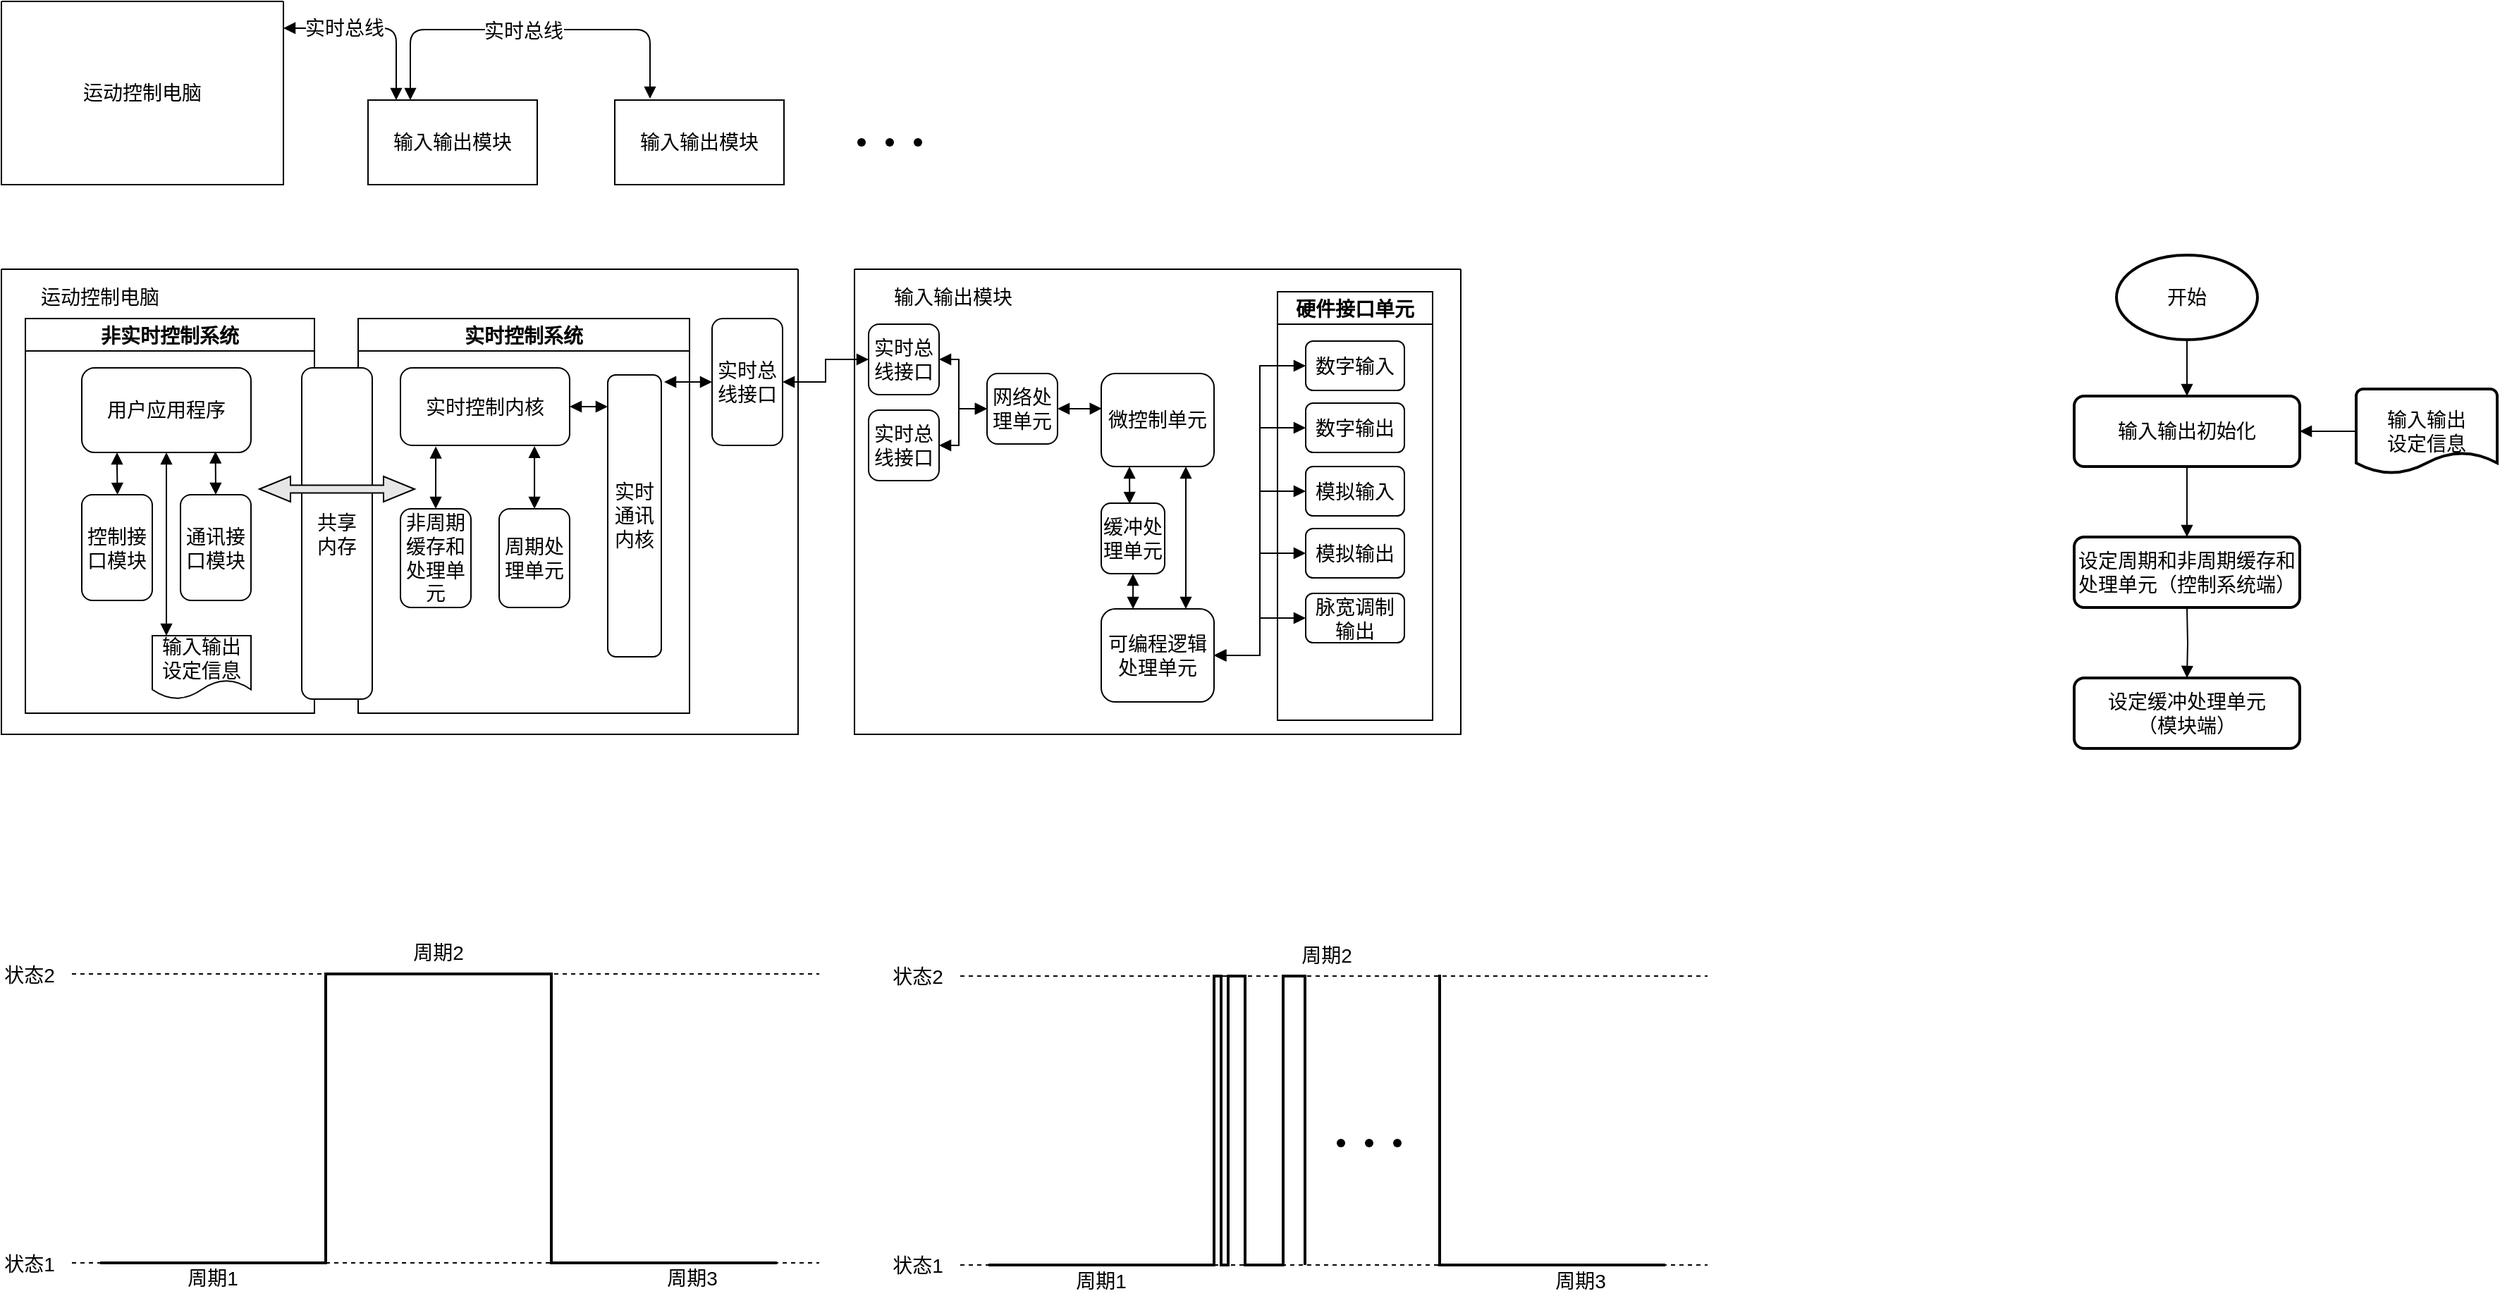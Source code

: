 <mxfile version="14.9.4" type="github">
  <diagram id="R-m6Tb4T8tBQgtUXP2a2" name="Page-1">
    <mxGraphModel dx="1233" dy="899" grid="1" gridSize="10" guides="1" tooltips="1" connect="1" arrows="1" fold="1" page="1" pageScale="1" pageWidth="2336" pageHeight="1654" math="0" shadow="0">
      <root>
        <mxCell id="0" />
        <mxCell id="1" parent="0" visible="0" />
        <mxCell id="tKbJSPr6s4l4xf4vFSdI-1" value="sketch" parent="0" />
        <mxCell id="tKbJSPr6s4l4xf4vFSdI-3" value="" style="swimlane;startSize=0;" vertex="1" parent="tKbJSPr6s4l4xf4vFSdI-1">
          <mxGeometry x="40" y="40" width="200" height="130" as="geometry">
            <mxRectangle width="50" height="40" as="alternateBounds" />
          </mxGeometry>
        </mxCell>
        <mxCell id="tKbJSPr6s4l4xf4vFSdI-7" value="运动控制电脑" style="text;html=1;strokeColor=none;fillColor=none;align=center;verticalAlign=middle;whiteSpace=wrap;rounded=0;fontSize=14;" vertex="1" parent="tKbJSPr6s4l4xf4vFSdI-3">
          <mxGeometry x="50" y="55" width="100" height="20" as="geometry" />
        </mxCell>
        <mxCell id="tKbJSPr6s4l4xf4vFSdI-9" value="输入输出模块" style="rounded=0;whiteSpace=wrap;html=1;fontSize=14;" vertex="1" parent="tKbJSPr6s4l4xf4vFSdI-1">
          <mxGeometry x="300" y="110" width="120" height="60" as="geometry" />
        </mxCell>
        <mxCell id="tKbJSPr6s4l4xf4vFSdI-10" value="输入输出模块" style="rounded=0;whiteSpace=wrap;html=1;fontSize=14;" vertex="1" parent="tKbJSPr6s4l4xf4vFSdI-1">
          <mxGeometry x="475" y="110" width="120" height="60" as="geometry" />
        </mxCell>
        <mxCell id="tKbJSPr6s4l4xf4vFSdI-18" value="" style="edgeStyle=segmentEdgeStyle;endArrow=block;html=1;fontSize=14;exitX=1;exitY=0.146;exitDx=0;exitDy=0;exitPerimeter=0;startArrow=block;startFill=1;endFill=1;" edge="1" parent="tKbJSPr6s4l4xf4vFSdI-1" source="tKbJSPr6s4l4xf4vFSdI-3" target="tKbJSPr6s4l4xf4vFSdI-9">
          <mxGeometry width="50" height="50" relative="1" as="geometry">
            <mxPoint x="380" y="330" as="sourcePoint" />
            <mxPoint x="320" y="105" as="targetPoint" />
            <Array as="points">
              <mxPoint x="320" y="59" />
            </Array>
          </mxGeometry>
        </mxCell>
        <mxCell id="tKbJSPr6s4l4xf4vFSdI-25" value="实时总线" style="edgeLabel;html=1;align=center;verticalAlign=middle;resizable=0;points=[];fontSize=14;" vertex="1" connectable="0" parent="tKbJSPr6s4l4xf4vFSdI-18">
          <mxGeometry x="-0.35" relative="1" as="geometry">
            <mxPoint as="offset" />
          </mxGeometry>
        </mxCell>
        <mxCell id="tKbJSPr6s4l4xf4vFSdI-19" value="" style="edgeStyle=segmentEdgeStyle;endArrow=block;html=1;fontSize=14;exitX=0.25;exitY=0;exitDx=0;exitDy=0;startArrow=block;startFill=1;endFill=1;" edge="1" parent="tKbJSPr6s4l4xf4vFSdI-1" source="tKbJSPr6s4l4xf4vFSdI-9">
          <mxGeometry width="50" height="50" relative="1" as="geometry">
            <mxPoint x="360" y="68.98" as="sourcePoint" />
            <mxPoint x="500" y="109" as="targetPoint" />
            <Array as="points">
              <mxPoint x="330" y="60" />
              <mxPoint x="500" y="60" />
            </Array>
          </mxGeometry>
        </mxCell>
        <mxCell id="tKbJSPr6s4l4xf4vFSdI-24" value="实时总线" style="edgeLabel;html=1;align=center;verticalAlign=middle;resizable=0;points=[];fontSize=14;" vertex="1" connectable="0" parent="tKbJSPr6s4l4xf4vFSdI-19">
          <mxGeometry x="0.049" y="-1" relative="1" as="geometry">
            <mxPoint x="-11" as="offset" />
          </mxGeometry>
        </mxCell>
        <mxCell id="tKbJSPr6s4l4xf4vFSdI-189" value="" style="group" vertex="1" connectable="0" parent="tKbJSPr6s4l4xf4vFSdI-1">
          <mxGeometry x="630" y="120" width="80" height="40" as="geometry" />
        </mxCell>
        <mxCell id="tKbJSPr6s4l4xf4vFSdI-21" value="" style="shape=waypoint;sketch=0;fillStyle=solid;size=6;pointerEvents=1;points=[];fillColor=none;resizable=0;rotatable=0;perimeter=centerPerimeter;snapToPoint=1;fontSize=14;" vertex="1" parent="tKbJSPr6s4l4xf4vFSdI-189">
          <mxGeometry width="40" height="40" as="geometry" />
        </mxCell>
        <mxCell id="tKbJSPr6s4l4xf4vFSdI-22" value="" style="shape=waypoint;sketch=0;fillStyle=solid;size=6;pointerEvents=1;points=[];fillColor=none;resizable=0;rotatable=0;perimeter=centerPerimeter;snapToPoint=1;fontSize=14;" vertex="1" parent="tKbJSPr6s4l4xf4vFSdI-189">
          <mxGeometry x="20" width="40" height="40" as="geometry" />
        </mxCell>
        <mxCell id="tKbJSPr6s4l4xf4vFSdI-23" value="" style="shape=waypoint;sketch=0;fillStyle=solid;size=6;pointerEvents=1;points=[];fillColor=none;resizable=0;rotatable=0;perimeter=centerPerimeter;snapToPoint=1;fontSize=14;" vertex="1" parent="tKbJSPr6s4l4xf4vFSdI-189">
          <mxGeometry x="40" width="40" height="40" as="geometry" />
        </mxCell>
        <mxCell id="tKbJSPr6s4l4xf4vFSdI-26" value="structure" parent="0" />
        <mxCell id="tKbJSPr6s4l4xf4vFSdI-27" value="" style="swimlane;startSize=0;" vertex="1" parent="tKbJSPr6s4l4xf4vFSdI-26">
          <mxGeometry x="40" y="230" width="565" height="330" as="geometry">
            <mxRectangle x="35" y="340" width="50" height="40" as="alternateBounds" />
          </mxGeometry>
        </mxCell>
        <mxCell id="tKbJSPr6s4l4xf4vFSdI-28" value="运动控制电脑" style="text;html=1;strokeColor=none;fillColor=none;align=center;verticalAlign=middle;whiteSpace=wrap;rounded=0;fontSize=14;" vertex="1" parent="tKbJSPr6s4l4xf4vFSdI-27">
          <mxGeometry x="20" y="10" width="100" height="20" as="geometry" />
        </mxCell>
        <mxCell id="tKbJSPr6s4l4xf4vFSdI-32" value="非实时控制系统" style="swimlane;fontSize=14;" vertex="1" parent="tKbJSPr6s4l4xf4vFSdI-27">
          <mxGeometry x="17" y="35" width="205" height="280" as="geometry">
            <mxRectangle x="15" y="35" width="130" height="23" as="alternateBounds" />
          </mxGeometry>
        </mxCell>
        <mxCell id="tKbJSPr6s4l4xf4vFSdI-62" style="edgeStyle=orthogonalEdgeStyle;rounded=0;orthogonalLoop=1;jettySize=auto;html=1;exitX=0.25;exitY=1;exitDx=0;exitDy=0;entryX=0.606;entryY=0;entryDx=0;entryDy=0;entryPerimeter=0;fontSize=14;startArrow=block;startFill=1;endArrow=block;endFill=1;" edge="1" parent="tKbJSPr6s4l4xf4vFSdI-32">
          <mxGeometry relative="1" as="geometry">
            <mxPoint x="65" y="95" as="sourcePoint" />
            <mxPoint x="65.3" y="125" as="targetPoint" />
            <Array as="points">
              <mxPoint x="65" y="105" />
              <mxPoint x="65" y="105" />
            </Array>
          </mxGeometry>
        </mxCell>
        <mxCell id="tKbJSPr6s4l4xf4vFSdI-64" style="edgeStyle=orthogonalEdgeStyle;rounded=0;orthogonalLoop=1;jettySize=auto;html=1;exitX=0.5;exitY=1;exitDx=0;exitDy=0;entryX=0.143;entryY=0;entryDx=0;entryDy=0;entryPerimeter=0;fontSize=14;startArrow=block;startFill=1;endArrow=block;endFill=1;" edge="1" parent="tKbJSPr6s4l4xf4vFSdI-32" source="tKbJSPr6s4l4xf4vFSdI-37" target="tKbJSPr6s4l4xf4vFSdI-61">
          <mxGeometry relative="1" as="geometry" />
        </mxCell>
        <mxCell id="tKbJSPr6s4l4xf4vFSdI-37" value="用户应用程序" style="rounded=1;whiteSpace=wrap;html=1;fontSize=14;" vertex="1" parent="tKbJSPr6s4l4xf4vFSdI-32">
          <mxGeometry x="40" y="35" width="120" height="60" as="geometry" />
        </mxCell>
        <mxCell id="tKbJSPr6s4l4xf4vFSdI-63" style="edgeStyle=orthogonalEdgeStyle;rounded=0;orthogonalLoop=1;jettySize=auto;html=1;exitX=0.5;exitY=0;exitDx=0;exitDy=0;entryX=0.79;entryY=0.988;entryDx=0;entryDy=0;entryPerimeter=0;fontSize=14;startArrow=block;startFill=1;endArrow=block;endFill=1;" edge="1" parent="tKbJSPr6s4l4xf4vFSdI-32" source="tKbJSPr6s4l4xf4vFSdI-42" target="tKbJSPr6s4l4xf4vFSdI-37">
          <mxGeometry relative="1" as="geometry" />
        </mxCell>
        <mxCell id="tKbJSPr6s4l4xf4vFSdI-42" value="通讯接口模块" style="rounded=1;whiteSpace=wrap;html=1;fontSize=14;" vertex="1" parent="tKbJSPr6s4l4xf4vFSdI-32">
          <mxGeometry x="110" y="125" width="50" height="75" as="geometry" />
        </mxCell>
        <mxCell id="tKbJSPr6s4l4xf4vFSdI-61" value="输入输出设定信息" style="shape=document;whiteSpace=wrap;html=1;boundedLbl=1;fontSize=14;" vertex="1" parent="tKbJSPr6s4l4xf4vFSdI-32">
          <mxGeometry x="90" y="225" width="70" height="45" as="geometry" />
        </mxCell>
        <mxCell id="tKbJSPr6s4l4xf4vFSdI-41" value="控制接口模块" style="rounded=1;whiteSpace=wrap;html=1;fontSize=14;" vertex="1" parent="tKbJSPr6s4l4xf4vFSdI-32">
          <mxGeometry x="40" y="125" width="50" height="75" as="geometry" />
        </mxCell>
        <mxCell id="tKbJSPr6s4l4xf4vFSdI-75" value="" style="edgeStyle=orthogonalEdgeStyle;rounded=0;orthogonalLoop=1;jettySize=auto;html=1;fontSize=14;startArrow=block;startFill=1;fillColor=#E6E6E6;endArrow=block;endFill=1;" edge="1" parent="tKbJSPr6s4l4xf4vFSdI-27" source="tKbJSPr6s4l4xf4vFSdI-45">
          <mxGeometry relative="1" as="geometry">
            <mxPoint x="470" y="80" as="targetPoint" />
          </mxGeometry>
        </mxCell>
        <mxCell id="tKbJSPr6s4l4xf4vFSdI-45" value="实时总线接口" style="rounded=1;whiteSpace=wrap;html=1;fontSize=14;" vertex="1" parent="tKbJSPr6s4l4xf4vFSdI-27">
          <mxGeometry x="504" y="35" width="50" height="90" as="geometry" />
        </mxCell>
        <mxCell id="tKbJSPr6s4l4xf4vFSdI-34" value="实时控制系统" style="swimlane;fontSize=14;" vertex="1" parent="tKbJSPr6s4l4xf4vFSdI-27">
          <mxGeometry x="253" y="35" width="235" height="280" as="geometry">
            <mxRectangle x="260" y="35" width="120" height="23" as="alternateBounds" />
          </mxGeometry>
        </mxCell>
        <mxCell id="tKbJSPr6s4l4xf4vFSdI-46" value="实时通讯内核" style="rounded=1;whiteSpace=wrap;html=1;fontSize=14;" vertex="1" parent="tKbJSPr6s4l4xf4vFSdI-34">
          <mxGeometry x="177" y="40" width="38" height="200" as="geometry" />
        </mxCell>
        <mxCell id="tKbJSPr6s4l4xf4vFSdI-70" value="" style="edgeStyle=orthogonalEdgeStyle;rounded=0;orthogonalLoop=1;jettySize=auto;html=1;fontSize=14;startArrow=block;startFill=1;fillColor=#E6E6E6;entryX=0.209;entryY=1.014;entryDx=0;entryDy=0;entryPerimeter=0;endArrow=block;endFill=1;" edge="1" parent="tKbJSPr6s4l4xf4vFSdI-34" source="tKbJSPr6s4l4xf4vFSdI-58" target="tKbJSPr6s4l4xf4vFSdI-44">
          <mxGeometry relative="1" as="geometry" />
        </mxCell>
        <mxCell id="tKbJSPr6s4l4xf4vFSdI-58" value="非周期缓存和处理单元" style="rounded=1;whiteSpace=wrap;html=1;fontSize=14;" vertex="1" parent="tKbJSPr6s4l4xf4vFSdI-34">
          <mxGeometry x="30" y="135" width="50" height="70" as="geometry" />
        </mxCell>
        <mxCell id="tKbJSPr6s4l4xf4vFSdI-71" value="" style="edgeStyle=orthogonalEdgeStyle;rounded=0;orthogonalLoop=1;jettySize=auto;html=1;fontSize=14;startArrow=block;startFill=1;fillColor=#E6E6E6;entryX=0.792;entryY=1.008;entryDx=0;entryDy=0;entryPerimeter=0;endArrow=block;endFill=1;" edge="1" parent="tKbJSPr6s4l4xf4vFSdI-34" source="tKbJSPr6s4l4xf4vFSdI-59" target="tKbJSPr6s4l4xf4vFSdI-44">
          <mxGeometry relative="1" as="geometry" />
        </mxCell>
        <mxCell id="tKbJSPr6s4l4xf4vFSdI-59" value="周期处理单元" style="rounded=1;whiteSpace=wrap;html=1;fontSize=14;" vertex="1" parent="tKbJSPr6s4l4xf4vFSdI-34">
          <mxGeometry x="100" y="135" width="50" height="70" as="geometry" />
        </mxCell>
        <mxCell id="tKbJSPr6s4l4xf4vFSdI-74" style="edgeStyle=orthogonalEdgeStyle;rounded=0;orthogonalLoop=1;jettySize=auto;html=1;exitX=1;exitY=0.5;exitDx=0;exitDy=0;entryX=0;entryY=0.114;entryDx=0;entryDy=0;entryPerimeter=0;fontSize=14;startArrow=block;startFill=1;fillColor=#E6E6E6;endArrow=block;endFill=1;" edge="1" parent="tKbJSPr6s4l4xf4vFSdI-34" source="tKbJSPr6s4l4xf4vFSdI-44" target="tKbJSPr6s4l4xf4vFSdI-46">
          <mxGeometry relative="1" as="geometry" />
        </mxCell>
        <mxCell id="tKbJSPr6s4l4xf4vFSdI-44" value="实时控制内核" style="rounded=1;whiteSpace=wrap;html=1;fontSize=14;" vertex="1" parent="tKbJSPr6s4l4xf4vFSdI-34">
          <mxGeometry x="30" y="35" width="120" height="55" as="geometry" />
        </mxCell>
        <mxCell id="tKbJSPr6s4l4xf4vFSdI-36" value="共享&lt;br&gt;内存" style="rounded=1;whiteSpace=wrap;html=1;fontSize=14;" vertex="1" parent="tKbJSPr6s4l4xf4vFSdI-34">
          <mxGeometry x="-40" y="35" width="50" height="235" as="geometry" />
        </mxCell>
        <mxCell id="tKbJSPr6s4l4xf4vFSdI-69" value="" style="shape=doubleArrow;whiteSpace=wrap;html=1;fontSize=14;fillColor=#E6E6E6;" vertex="1" parent="tKbJSPr6s4l4xf4vFSdI-34">
          <mxGeometry x="-70" y="112" width="110" height="18" as="geometry" />
        </mxCell>
        <mxCell id="tKbJSPr6s4l4xf4vFSdI-76" value="" style="swimlane;startSize=0;" vertex="1" parent="tKbJSPr6s4l4xf4vFSdI-26">
          <mxGeometry x="645" y="230" width="430" height="330" as="geometry">
            <mxRectangle x="640" y="340" width="50" height="40" as="alternateBounds" />
          </mxGeometry>
        </mxCell>
        <mxCell id="tKbJSPr6s4l4xf4vFSdI-77" value="输入输出模块" style="text;html=1;strokeColor=none;fillColor=none;align=center;verticalAlign=middle;whiteSpace=wrap;rounded=0;fontSize=14;" vertex="1" parent="tKbJSPr6s4l4xf4vFSdI-76">
          <mxGeometry x="20" y="10" width="100" height="20" as="geometry" />
        </mxCell>
        <mxCell id="tKbJSPr6s4l4xf4vFSdI-96" value="实时总线接口" style="rounded=1;whiteSpace=wrap;html=1;fontSize=14;" vertex="1" parent="tKbJSPr6s4l4xf4vFSdI-76">
          <mxGeometry x="10" y="39" width="50" height="50" as="geometry" />
        </mxCell>
        <mxCell id="tKbJSPr6s4l4xf4vFSdI-97" value="实时总线接口" style="rounded=1;whiteSpace=wrap;html=1;fontSize=14;" vertex="1" parent="tKbJSPr6s4l4xf4vFSdI-76">
          <mxGeometry x="10" y="100" width="50" height="50" as="geometry" />
        </mxCell>
        <mxCell id="tKbJSPr6s4l4xf4vFSdI-139" value="" style="edgeStyle=orthogonalEdgeStyle;rounded=0;orthogonalLoop=1;jettySize=auto;html=1;fontSize=14;startArrow=block;startFill=1;fillColor=#E6E6E6;endArrow=block;endFill=1;" edge="1" parent="tKbJSPr6s4l4xf4vFSdI-76" source="tKbJSPr6s4l4xf4vFSdI-98" target="tKbJSPr6s4l4xf4vFSdI-97">
          <mxGeometry relative="1" as="geometry" />
        </mxCell>
        <mxCell id="tKbJSPr6s4l4xf4vFSdI-140" value="" style="edgeStyle=orthogonalEdgeStyle;rounded=0;orthogonalLoop=1;jettySize=auto;html=1;fontSize=14;startArrow=block;startFill=1;fillColor=#E6E6E6;entryX=0.005;entryY=0.376;entryDx=0;entryDy=0;entryPerimeter=0;endArrow=block;endFill=1;" edge="1" parent="tKbJSPr6s4l4xf4vFSdI-76" source="tKbJSPr6s4l4xf4vFSdI-98" target="tKbJSPr6s4l4xf4vFSdI-100">
          <mxGeometry relative="1" as="geometry" />
        </mxCell>
        <mxCell id="tKbJSPr6s4l4xf4vFSdI-148" style="edgeStyle=orthogonalEdgeStyle;rounded=0;orthogonalLoop=1;jettySize=auto;html=1;exitX=0;exitY=0.5;exitDx=0;exitDy=0;entryX=1;entryY=0.5;entryDx=0;entryDy=0;fontSize=14;startArrow=block;startFill=1;fillColor=#E6E6E6;endArrow=block;endFill=1;" edge="1" parent="tKbJSPr6s4l4xf4vFSdI-76" source="tKbJSPr6s4l4xf4vFSdI-98" target="tKbJSPr6s4l4xf4vFSdI-96">
          <mxGeometry relative="1" as="geometry" />
        </mxCell>
        <mxCell id="tKbJSPr6s4l4xf4vFSdI-98" value="网络处理单元" style="rounded=1;whiteSpace=wrap;html=1;fontSize=14;" vertex="1" parent="tKbJSPr6s4l4xf4vFSdI-76">
          <mxGeometry x="94" y="74" width="50" height="50" as="geometry" />
        </mxCell>
        <mxCell id="tKbJSPr6s4l4xf4vFSdI-141" style="edgeStyle=orthogonalEdgeStyle;rounded=0;orthogonalLoop=1;jettySize=auto;html=1;exitX=0.25;exitY=1;exitDx=0;exitDy=0;entryX=0.448;entryY=0.011;entryDx=0;entryDy=0;entryPerimeter=0;fontSize=14;startArrow=block;startFill=1;fillColor=#E6E6E6;endArrow=block;endFill=1;" edge="1" parent="tKbJSPr6s4l4xf4vFSdI-76" source="tKbJSPr6s4l4xf4vFSdI-100" target="tKbJSPr6s4l4xf4vFSdI-101">
          <mxGeometry relative="1" as="geometry" />
        </mxCell>
        <mxCell id="tKbJSPr6s4l4xf4vFSdI-100" value="微控制单元" style="rounded=1;whiteSpace=wrap;html=1;fontSize=14;" vertex="1" parent="tKbJSPr6s4l4xf4vFSdI-76">
          <mxGeometry x="175" y="74" width="80" height="66" as="geometry" />
        </mxCell>
        <mxCell id="tKbJSPr6s4l4xf4vFSdI-101" value="缓冲处理单元" style="rounded=1;whiteSpace=wrap;html=1;fontSize=14;" vertex="1" parent="tKbJSPr6s4l4xf4vFSdI-76">
          <mxGeometry x="175" y="166" width="45" height="50" as="geometry" />
        </mxCell>
        <mxCell id="tKbJSPr6s4l4xf4vFSdI-123" value="硬件接口单元" style="swimlane;fontSize=14;" vertex="1" parent="tKbJSPr6s4l4xf4vFSdI-76">
          <mxGeometry x="300" y="16" width="110" height="304" as="geometry">
            <mxRectangle x="300" y="30" width="130" height="23" as="alternateBounds" />
          </mxGeometry>
        </mxCell>
        <mxCell id="tKbJSPr6s4l4xf4vFSdI-130" value="数字输入" style="rounded=1;whiteSpace=wrap;html=1;fontSize=14;" vertex="1" parent="tKbJSPr6s4l4xf4vFSdI-123">
          <mxGeometry x="20" y="35" width="70" height="35" as="geometry" />
        </mxCell>
        <mxCell id="tKbJSPr6s4l4xf4vFSdI-132" value="数字输出" style="rounded=1;whiteSpace=wrap;html=1;fontSize=14;" vertex="1" parent="tKbJSPr6s4l4xf4vFSdI-123">
          <mxGeometry x="20" y="79" width="70" height="35" as="geometry" />
        </mxCell>
        <mxCell id="tKbJSPr6s4l4xf4vFSdI-133" value="模拟输入" style="rounded=1;whiteSpace=wrap;html=1;fontSize=14;" vertex="1" parent="tKbJSPr6s4l4xf4vFSdI-123">
          <mxGeometry x="20" y="124" width="70" height="35" as="geometry" />
        </mxCell>
        <mxCell id="tKbJSPr6s4l4xf4vFSdI-134" value="模拟输出" style="rounded=1;whiteSpace=wrap;html=1;fontSize=14;" vertex="1" parent="tKbJSPr6s4l4xf4vFSdI-123">
          <mxGeometry x="20" y="168" width="70" height="35" as="geometry" />
        </mxCell>
        <mxCell id="tKbJSPr6s4l4xf4vFSdI-143" style="edgeStyle=orthogonalEdgeStyle;rounded=0;orthogonalLoop=1;jettySize=auto;html=1;exitX=1;exitY=0.5;exitDx=0;exitDy=0;entryX=0;entryY=0.5;entryDx=0;entryDy=0;fontSize=14;startArrow=block;startFill=1;fillColor=#E6E6E6;endArrow=block;endFill=1;" edge="1" parent="tKbJSPr6s4l4xf4vFSdI-26" source="tKbJSPr6s4l4xf4vFSdI-102" target="tKbJSPr6s4l4xf4vFSdI-130">
          <mxGeometry relative="1" as="geometry" />
        </mxCell>
        <mxCell id="tKbJSPr6s4l4xf4vFSdI-144" style="edgeStyle=orthogonalEdgeStyle;rounded=0;orthogonalLoop=1;jettySize=auto;html=1;exitX=1;exitY=0.5;exitDx=0;exitDy=0;entryX=0;entryY=0.5;entryDx=0;entryDy=0;fontSize=14;startArrow=block;startFill=1;fillColor=#E6E6E6;endArrow=block;endFill=1;" edge="1" parent="tKbJSPr6s4l4xf4vFSdI-26" source="tKbJSPr6s4l4xf4vFSdI-102" target="tKbJSPr6s4l4xf4vFSdI-132">
          <mxGeometry relative="1" as="geometry" />
        </mxCell>
        <mxCell id="tKbJSPr6s4l4xf4vFSdI-145" style="edgeStyle=orthogonalEdgeStyle;rounded=0;orthogonalLoop=1;jettySize=auto;html=1;exitX=1;exitY=0.5;exitDx=0;exitDy=0;entryX=0;entryY=0.5;entryDx=0;entryDy=0;fontSize=14;startArrow=block;startFill=1;fillColor=#E6E6E6;endArrow=block;endFill=1;" edge="1" parent="tKbJSPr6s4l4xf4vFSdI-26" source="tKbJSPr6s4l4xf4vFSdI-102" target="tKbJSPr6s4l4xf4vFSdI-133">
          <mxGeometry relative="1" as="geometry" />
        </mxCell>
        <mxCell id="tKbJSPr6s4l4xf4vFSdI-146" style="edgeStyle=orthogonalEdgeStyle;rounded=0;orthogonalLoop=1;jettySize=auto;html=1;exitX=1;exitY=0.5;exitDx=0;exitDy=0;entryX=0;entryY=0.5;entryDx=0;entryDy=0;fontSize=14;startArrow=block;startFill=1;fillColor=#E6E6E6;endArrow=block;endFill=1;" edge="1" parent="tKbJSPr6s4l4xf4vFSdI-26" source="tKbJSPr6s4l4xf4vFSdI-102" target="tKbJSPr6s4l4xf4vFSdI-134">
          <mxGeometry relative="1" as="geometry" />
        </mxCell>
        <mxCell id="tKbJSPr6s4l4xf4vFSdI-147" style="edgeStyle=orthogonalEdgeStyle;rounded=0;orthogonalLoop=1;jettySize=auto;html=1;exitX=1;exitY=0.5;exitDx=0;exitDy=0;entryX=0;entryY=0.5;entryDx=0;entryDy=0;fontSize=14;startArrow=block;startFill=1;fillColor=#E6E6E6;endArrow=block;endFill=1;" edge="1" parent="tKbJSPr6s4l4xf4vFSdI-26" source="tKbJSPr6s4l4xf4vFSdI-102" target="tKbJSPr6s4l4xf4vFSdI-135">
          <mxGeometry relative="1" as="geometry" />
        </mxCell>
        <mxCell id="tKbJSPr6s4l4xf4vFSdI-102" value="可编程逻辑处理单元" style="rounded=1;whiteSpace=wrap;html=1;fontSize=14;" vertex="1" parent="tKbJSPr6s4l4xf4vFSdI-26">
          <mxGeometry x="820" y="471" width="80" height="66" as="geometry" />
        </mxCell>
        <mxCell id="tKbJSPr6s4l4xf4vFSdI-135" value="脉宽调制输出" style="rounded=1;whiteSpace=wrap;html=1;fontSize=14;" vertex="1" parent="tKbJSPr6s4l4xf4vFSdI-26">
          <mxGeometry x="965" y="460" width="70" height="35" as="geometry" />
        </mxCell>
        <mxCell id="tKbJSPr6s4l4xf4vFSdI-137" value="" style="edgeStyle=orthogonalEdgeStyle;rounded=0;orthogonalLoop=1;jettySize=auto;html=1;fontSize=14;startArrow=block;startFill=1;fillColor=#E6E6E6;entryX=0;entryY=0.5;entryDx=0;entryDy=0;endArrow=block;endFill=1;" edge="1" parent="tKbJSPr6s4l4xf4vFSdI-26" source="tKbJSPr6s4l4xf4vFSdI-45" target="tKbJSPr6s4l4xf4vFSdI-96">
          <mxGeometry relative="1" as="geometry" />
        </mxCell>
        <mxCell id="tKbJSPr6s4l4xf4vFSdI-142" style="edgeStyle=orthogonalEdgeStyle;rounded=0;orthogonalLoop=1;jettySize=auto;html=1;exitX=0.75;exitY=1;exitDx=0;exitDy=0;entryX=0.75;entryY=0;entryDx=0;entryDy=0;fontSize=14;startArrow=block;startFill=1;fillColor=#E6E6E6;endArrow=block;endFill=1;" edge="1" parent="tKbJSPr6s4l4xf4vFSdI-26" source="tKbJSPr6s4l4xf4vFSdI-100" target="tKbJSPr6s4l4xf4vFSdI-102">
          <mxGeometry relative="1" as="geometry" />
        </mxCell>
        <mxCell id="tKbJSPr6s4l4xf4vFSdI-150" style="edgeStyle=orthogonalEdgeStyle;rounded=0;orthogonalLoop=1;jettySize=auto;html=1;exitX=0.5;exitY=1;exitDx=0;exitDy=0;entryX=0.282;entryY=0;entryDx=0;entryDy=0;entryPerimeter=0;fontSize=14;startArrow=block;startFill=1;fillColor=#E6E6E6;endArrow=block;endFill=1;" edge="1" parent="tKbJSPr6s4l4xf4vFSdI-26" source="tKbJSPr6s4l4xf4vFSdI-101" target="tKbJSPr6s4l4xf4vFSdI-102">
          <mxGeometry relative="1" as="geometry" />
        </mxCell>
        <mxCell id="tKbJSPr6s4l4xf4vFSdI-151" value="pulse" parent="0" />
        <mxCell id="tKbJSPr6s4l4xf4vFSdI-153" value="" style="line;strokeWidth=1;html=1;fontSize=14;fillColor=#E6E6E6;dashed=1;" vertex="1" parent="tKbJSPr6s4l4xf4vFSdI-151">
          <mxGeometry x="90" y="930" width="530" height="10" as="geometry" />
        </mxCell>
        <mxCell id="tKbJSPr6s4l4xf4vFSdI-154" value="状态1" style="text;html=1;strokeColor=none;fillColor=none;align=center;verticalAlign=middle;whiteSpace=wrap;rounded=0;dashed=1;fontSize=14;" vertex="1" parent="tKbJSPr6s4l4xf4vFSdI-151">
          <mxGeometry x="40" y="925.5" width="40" height="20" as="geometry" />
        </mxCell>
        <mxCell id="tKbJSPr6s4l4xf4vFSdI-155" value="" style="line;strokeWidth=1;html=1;fontSize=14;fillColor=#E6E6E6;dashed=1;" vertex="1" parent="tKbJSPr6s4l4xf4vFSdI-151">
          <mxGeometry x="90" y="725" width="530" height="10" as="geometry" />
        </mxCell>
        <mxCell id="tKbJSPr6s4l4xf4vFSdI-156" value="状态2" style="text;html=1;strokeColor=none;fillColor=none;align=center;verticalAlign=middle;whiteSpace=wrap;rounded=0;dashed=1;fontSize=14;" vertex="1" parent="tKbJSPr6s4l4xf4vFSdI-151">
          <mxGeometry x="40" y="720.5" width="40" height="20" as="geometry" />
        </mxCell>
        <mxCell id="tKbJSPr6s4l4xf4vFSdI-158" value="" style="line;strokeWidth=2;html=1;fontSize=14;fillColor=#E6E6E6;" vertex="1" parent="tKbJSPr6s4l4xf4vFSdI-151">
          <mxGeometry x="110" y="930" width="160" height="10" as="geometry" />
        </mxCell>
        <mxCell id="tKbJSPr6s4l4xf4vFSdI-159" value="" style="line;strokeWidth=2;direction=south;html=1;fontSize=14;fillColor=#E6E6E6;shadow=0;" vertex="1" parent="tKbJSPr6s4l4xf4vFSdI-151">
          <mxGeometry x="265" y="730" width="10" height="206" as="geometry" />
        </mxCell>
        <mxCell id="tKbJSPr6s4l4xf4vFSdI-161" value="" style="line;strokeWidth=2;html=1;fontSize=14;fillColor=#E6E6E6;" vertex="1" parent="tKbJSPr6s4l4xf4vFSdI-151">
          <mxGeometry x="269" y="725" width="161" height="10" as="geometry" />
        </mxCell>
        <mxCell id="tKbJSPr6s4l4xf4vFSdI-163" value="" style="line;strokeWidth=2;direction=south;html=1;fontSize=14;fillColor=#E6E6E6;shadow=0;" vertex="1" parent="tKbJSPr6s4l4xf4vFSdI-151">
          <mxGeometry x="425" y="729" width="10" height="206" as="geometry" />
        </mxCell>
        <mxCell id="tKbJSPr6s4l4xf4vFSdI-164" value="" style="line;strokeWidth=2;html=1;fontSize=14;fillColor=#E6E6E6;" vertex="1" parent="tKbJSPr6s4l4xf4vFSdI-151">
          <mxGeometry x="429" y="930" width="161" height="10" as="geometry" />
        </mxCell>
        <mxCell id="tKbJSPr6s4l4xf4vFSdI-165" value="周期1" style="text;html=1;strokeColor=none;fillColor=none;align=center;verticalAlign=middle;whiteSpace=wrap;rounded=0;dashed=1;fontSize=14;" vertex="1" parent="tKbJSPr6s4l4xf4vFSdI-151">
          <mxGeometry x="170" y="936" width="40" height="20" as="geometry" />
        </mxCell>
        <mxCell id="tKbJSPr6s4l4xf4vFSdI-166" value="周期2" style="text;html=1;strokeColor=none;fillColor=none;align=center;verticalAlign=middle;whiteSpace=wrap;rounded=0;dashed=1;fontSize=14;" vertex="1" parent="tKbJSPr6s4l4xf4vFSdI-151">
          <mxGeometry x="329.5" y="705" width="40" height="20" as="geometry" />
        </mxCell>
        <mxCell id="tKbJSPr6s4l4xf4vFSdI-167" value="周期3" style="text;html=1;strokeColor=none;fillColor=none;align=center;verticalAlign=middle;whiteSpace=wrap;rounded=0;dashed=1;fontSize=14;" vertex="1" parent="tKbJSPr6s4l4xf4vFSdI-151">
          <mxGeometry x="510" y="936" width="40" height="20" as="geometry" />
        </mxCell>
        <mxCell id="tKbJSPr6s4l4xf4vFSdI-168" value="" style="line;strokeWidth=1;html=1;fontSize=14;fillColor=#E6E6E6;dashed=1;" vertex="1" parent="tKbJSPr6s4l4xf4vFSdI-151">
          <mxGeometry x="720" y="931.5" width="530" height="10" as="geometry" />
        </mxCell>
        <mxCell id="tKbJSPr6s4l4xf4vFSdI-169" value="状态1" style="text;html=1;strokeColor=none;fillColor=none;align=center;verticalAlign=middle;whiteSpace=wrap;rounded=0;dashed=1;fontSize=14;" vertex="1" parent="tKbJSPr6s4l4xf4vFSdI-151">
          <mxGeometry x="670" y="927" width="40" height="20" as="geometry" />
        </mxCell>
        <mxCell id="tKbJSPr6s4l4xf4vFSdI-170" value="" style="line;strokeWidth=1;html=1;fontSize=14;fillColor=#E6E6E6;dashed=1;" vertex="1" parent="tKbJSPr6s4l4xf4vFSdI-151">
          <mxGeometry x="720" y="726.5" width="530" height="10" as="geometry" />
        </mxCell>
        <mxCell id="tKbJSPr6s4l4xf4vFSdI-171" value="状态2" style="text;html=1;strokeColor=none;fillColor=none;align=center;verticalAlign=middle;whiteSpace=wrap;rounded=0;dashed=1;fontSize=14;" vertex="1" parent="tKbJSPr6s4l4xf4vFSdI-151">
          <mxGeometry x="670" y="722" width="40" height="20" as="geometry" />
        </mxCell>
        <mxCell id="tKbJSPr6s4l4xf4vFSdI-172" value="" style="line;strokeWidth=2;html=1;fontSize=14;fillColor=#E6E6E6;" vertex="1" parent="tKbJSPr6s4l4xf4vFSdI-151">
          <mxGeometry x="740" y="931.5" width="160" height="10" as="geometry" />
        </mxCell>
        <mxCell id="tKbJSPr6s4l4xf4vFSdI-173" value="" style="line;strokeWidth=2;direction=south;html=1;fontSize=14;fillColor=#E6E6E6;shadow=0;" vertex="1" parent="tKbJSPr6s4l4xf4vFSdI-151">
          <mxGeometry x="895" y="731.5" width="10" height="206" as="geometry" />
        </mxCell>
        <mxCell id="tKbJSPr6s4l4xf4vFSdI-175" value="" style="line;strokeWidth=2;direction=south;html=1;fontSize=14;fillColor=#E6E6E6;shadow=0;" vertex="1" parent="tKbJSPr6s4l4xf4vFSdI-151">
          <mxGeometry x="1055" y="730.5" width="10" height="206" as="geometry" />
        </mxCell>
        <mxCell id="tKbJSPr6s4l4xf4vFSdI-176" value="" style="line;strokeWidth=2;html=1;fontSize=14;fillColor=#E6E6E6;" vertex="1" parent="tKbJSPr6s4l4xf4vFSdI-151">
          <mxGeometry x="1059" y="931.5" width="161" height="10" as="geometry" />
        </mxCell>
        <mxCell id="tKbJSPr6s4l4xf4vFSdI-177" value="周期1" style="text;html=1;strokeColor=none;fillColor=none;align=center;verticalAlign=middle;whiteSpace=wrap;rounded=0;dashed=1;fontSize=14;" vertex="1" parent="tKbJSPr6s4l4xf4vFSdI-151">
          <mxGeometry x="800" y="937.5" width="40" height="20" as="geometry" />
        </mxCell>
        <mxCell id="tKbJSPr6s4l4xf4vFSdI-178" value="周期2" style="text;html=1;strokeColor=none;fillColor=none;align=center;verticalAlign=middle;whiteSpace=wrap;rounded=0;dashed=1;fontSize=14;" vertex="1" parent="tKbJSPr6s4l4xf4vFSdI-151">
          <mxGeometry x="959.5" y="706.5" width="40" height="20" as="geometry" />
        </mxCell>
        <mxCell id="tKbJSPr6s4l4xf4vFSdI-179" value="周期3" style="text;html=1;strokeColor=none;fillColor=none;align=center;verticalAlign=middle;whiteSpace=wrap;rounded=0;dashed=1;fontSize=14;" vertex="1" parent="tKbJSPr6s4l4xf4vFSdI-151">
          <mxGeometry x="1140" y="937.5" width="40" height="20" as="geometry" />
        </mxCell>
        <mxCell id="tKbJSPr6s4l4xf4vFSdI-180" value="" style="line;strokeWidth=2;direction=south;html=1;fontSize=14;fillColor=#E6E6E6;shadow=0;" vertex="1" parent="tKbJSPr6s4l4xf4vFSdI-151">
          <mxGeometry x="900" y="731.5" width="10" height="206" as="geometry" />
        </mxCell>
        <mxCell id="tKbJSPr6s4l4xf4vFSdI-181" value="" style="line;strokeWidth=2;direction=south;html=1;fontSize=14;fillColor=#E6E6E6;shadow=0;" vertex="1" parent="tKbJSPr6s4l4xf4vFSdI-151">
          <mxGeometry x="905" y="731.5" width="10" height="206" as="geometry" />
        </mxCell>
        <mxCell id="tKbJSPr6s4l4xf4vFSdI-182" value="" style="line;strokeWidth=2;html=1;shadow=0;fontSize=14;fillColor=#E6E6E6;" vertex="1" parent="tKbJSPr6s4l4xf4vFSdI-151">
          <mxGeometry x="899" y="730" width="7" height="3" as="geometry" />
        </mxCell>
        <mxCell id="tKbJSPr6s4l4xf4vFSdI-183" value="" style="line;strokeWidth=2;html=1;shadow=0;fontSize=14;fillColor=#E6E6E6;" vertex="1" parent="tKbJSPr6s4l4xf4vFSdI-151">
          <mxGeometry x="904" y="935" width="7" height="3" as="geometry" />
        </mxCell>
        <mxCell id="tKbJSPr6s4l4xf4vFSdI-184" value="" style="line;strokeWidth=2;html=1;shadow=0;fontSize=14;fillColor=#E6E6E6;" vertex="1" parent="tKbJSPr6s4l4xf4vFSdI-151">
          <mxGeometry x="909" y="730" width="14" height="3" as="geometry" />
        </mxCell>
        <mxCell id="tKbJSPr6s4l4xf4vFSdI-185" value="" style="line;strokeWidth=2;direction=south;html=1;fontSize=14;fillColor=#E6E6E6;shadow=0;" vertex="1" parent="tKbJSPr6s4l4xf4vFSdI-151">
          <mxGeometry x="917" y="731" width="10" height="206" as="geometry" />
        </mxCell>
        <mxCell id="tKbJSPr6s4l4xf4vFSdI-186" value="" style="line;strokeWidth=2;html=1;shadow=0;fontSize=14;fillColor=#E6E6E6;" vertex="1" parent="tKbJSPr6s4l4xf4vFSdI-151">
          <mxGeometry x="921" y="935" width="29" height="3" as="geometry" />
        </mxCell>
        <mxCell id="tKbJSPr6s4l4xf4vFSdI-187" value="" style="line;strokeWidth=2;direction=south;html=1;fontSize=14;fillColor=#E6E6E6;shadow=0;" vertex="1" parent="tKbJSPr6s4l4xf4vFSdI-151">
          <mxGeometry x="944" y="731.5" width="10" height="206" as="geometry" />
        </mxCell>
        <mxCell id="tKbJSPr6s4l4xf4vFSdI-188" value="" style="line;strokeWidth=2;html=1;shadow=0;fontSize=14;fillColor=#E6E6E6;" vertex="1" parent="tKbJSPr6s4l4xf4vFSdI-151">
          <mxGeometry x="948" y="725" width="16" height="13" as="geometry" />
        </mxCell>
        <mxCell id="tKbJSPr6s4l4xf4vFSdI-190" value="" style="group" vertex="1" connectable="0" parent="tKbJSPr6s4l4xf4vFSdI-151">
          <mxGeometry x="970" y="830" width="80" height="40" as="geometry" />
        </mxCell>
        <mxCell id="tKbJSPr6s4l4xf4vFSdI-191" value="" style="shape=waypoint;sketch=0;fillStyle=solid;size=6;pointerEvents=1;points=[];fillColor=none;resizable=0;rotatable=0;perimeter=centerPerimeter;snapToPoint=1;fontSize=14;" vertex="1" parent="tKbJSPr6s4l4xf4vFSdI-190">
          <mxGeometry width="40" height="40" as="geometry" />
        </mxCell>
        <mxCell id="tKbJSPr6s4l4xf4vFSdI-192" value="" style="shape=waypoint;sketch=0;fillStyle=solid;size=6;pointerEvents=1;points=[];fillColor=none;resizable=0;rotatable=0;perimeter=centerPerimeter;snapToPoint=1;fontSize=14;" vertex="1" parent="tKbJSPr6s4l4xf4vFSdI-190">
          <mxGeometry x="20" width="40" height="40" as="geometry" />
        </mxCell>
        <mxCell id="tKbJSPr6s4l4xf4vFSdI-193" value="" style="shape=waypoint;sketch=0;fillStyle=solid;size=6;pointerEvents=1;points=[];fillColor=none;resizable=0;rotatable=0;perimeter=centerPerimeter;snapToPoint=1;fontSize=14;" vertex="1" parent="tKbJSPr6s4l4xf4vFSdI-190">
          <mxGeometry x="40" width="40" height="40" as="geometry" />
        </mxCell>
        <mxCell id="tKbJSPr6s4l4xf4vFSdI-194" value="" style="line;strokeWidth=2;direction=south;html=1;fontSize=14;fillColor=#E6E6E6;shadow=0;" vertex="1" parent="tKbJSPr6s4l4xf4vFSdI-151">
          <mxGeometry x="959.5" y="730.5" width="10" height="206" as="geometry" />
        </mxCell>
        <mxCell id="tKbJSPr6s4l4xf4vFSdI-195" value="flow chart" parent="0" />
        <mxCell id="tKbJSPr6s4l4xf4vFSdI-200" value="" style="edgeStyle=orthogonalEdgeStyle;rounded=0;orthogonalLoop=1;jettySize=auto;html=1;fontSize=14;startArrow=none;startFill=0;endArrow=block;endFill=1;fillColor=#E6E6E6;" edge="1" parent="tKbJSPr6s4l4xf4vFSdI-195" source="tKbJSPr6s4l4xf4vFSdI-196" target="tKbJSPr6s4l4xf4vFSdI-199">
          <mxGeometry relative="1" as="geometry" />
        </mxCell>
        <mxCell id="tKbJSPr6s4l4xf4vFSdI-196" value="开始" style="strokeWidth=2;html=1;shape=mxgraph.flowchart.start_1;whiteSpace=wrap;shadow=0;fontSize=14;fillColor=none;" vertex="1" parent="tKbJSPr6s4l4xf4vFSdI-195">
          <mxGeometry x="1540" y="220" width="100" height="60" as="geometry" />
        </mxCell>
        <mxCell id="tKbJSPr6s4l4xf4vFSdI-202" value="" style="edgeStyle=orthogonalEdgeStyle;rounded=0;orthogonalLoop=1;jettySize=auto;html=1;fontSize=14;startArrow=none;startFill=0;endArrow=block;endFill=1;fillColor=#E6E6E6;" edge="1" parent="tKbJSPr6s4l4xf4vFSdI-195" source="tKbJSPr6s4l4xf4vFSdI-199" target="tKbJSPr6s4l4xf4vFSdI-201">
          <mxGeometry relative="1" as="geometry" />
        </mxCell>
        <mxCell id="tKbJSPr6s4l4xf4vFSdI-199" value="输入输出初始化" style="rounded=1;whiteSpace=wrap;html=1;absoluteArcSize=1;arcSize=14;strokeWidth=2;shadow=0;fontSize=14;fillColor=none;" vertex="1" parent="tKbJSPr6s4l4xf4vFSdI-195">
          <mxGeometry x="1510" y="320" width="160" height="50" as="geometry" />
        </mxCell>
        <mxCell id="tKbJSPr6s4l4xf4vFSdI-201" value="设定周期和非周期缓存和处理单元（控制系统端）" style="rounded=1;whiteSpace=wrap;html=1;absoluteArcSize=1;arcSize=14;strokeWidth=2;shadow=0;fontSize=14;fillColor=none;" vertex="1" parent="tKbJSPr6s4l4xf4vFSdI-195">
          <mxGeometry x="1510" y="420" width="160" height="50" as="geometry" />
        </mxCell>
        <mxCell id="tKbJSPr6s4l4xf4vFSdI-204" value="" style="edgeStyle=orthogonalEdgeStyle;rounded=0;orthogonalLoop=1;jettySize=auto;html=1;fontSize=14;startArrow=none;startFill=0;endArrow=block;endFill=1;fillColor=#E6E6E6;" edge="1" parent="tKbJSPr6s4l4xf4vFSdI-195" source="tKbJSPr6s4l4xf4vFSdI-203" target="tKbJSPr6s4l4xf4vFSdI-199">
          <mxGeometry relative="1" as="geometry" />
        </mxCell>
        <mxCell id="tKbJSPr6s4l4xf4vFSdI-203" value="输入输出&lt;br&gt;设定信息" style="strokeWidth=2;html=1;shape=mxgraph.flowchart.document2;whiteSpace=wrap;size=0.25;shadow=0;fontSize=14;fillColor=none;" vertex="1" parent="tKbJSPr6s4l4xf4vFSdI-195">
          <mxGeometry x="1710" y="315" width="100" height="60" as="geometry" />
        </mxCell>
        <mxCell id="tKbJSPr6s4l4xf4vFSdI-209" value="" style="edgeStyle=orthogonalEdgeStyle;rounded=0;orthogonalLoop=1;jettySize=auto;html=1;fontSize=14;startArrow=none;startFill=0;endArrow=block;endFill=1;fillColor=#E6E6E6;" edge="1" parent="tKbJSPr6s4l4xf4vFSdI-195" target="tKbJSPr6s4l4xf4vFSdI-210">
          <mxGeometry relative="1" as="geometry">
            <mxPoint x="1590.0" y="470" as="sourcePoint" />
          </mxGeometry>
        </mxCell>
        <mxCell id="tKbJSPr6s4l4xf4vFSdI-210" value="设定缓冲处理单元&lt;br&gt;（模块端）" style="rounded=1;whiteSpace=wrap;html=1;absoluteArcSize=1;arcSize=14;strokeWidth=2;shadow=0;fontSize=14;fillColor=none;" vertex="1" parent="tKbJSPr6s4l4xf4vFSdI-195">
          <mxGeometry x="1510" y="520" width="160" height="50" as="geometry" />
        </mxCell>
      </root>
    </mxGraphModel>
  </diagram>
</mxfile>
